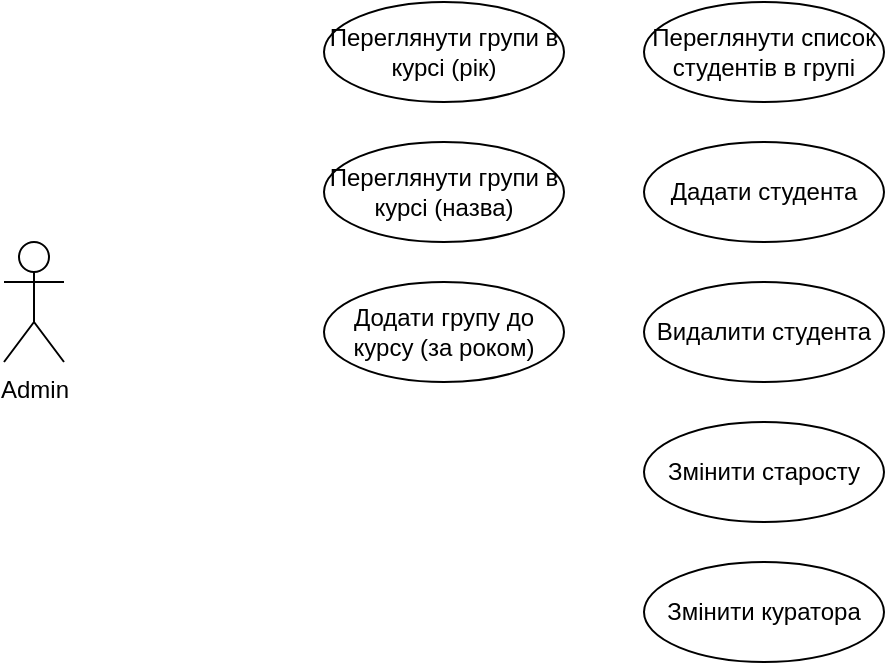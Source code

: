 <mxfile version="22.1.2" type="github">
  <diagram name="Сторінка-1" id="VwI4W98Nvbx0bP5Z6B8s">
    <mxGraphModel dx="1235" dy="655" grid="1" gridSize="10" guides="1" tooltips="1" connect="1" arrows="1" fold="1" page="1" pageScale="1" pageWidth="827" pageHeight="1169" math="0" shadow="0">
      <root>
        <mxCell id="0" />
        <mxCell id="1" parent="0" />
        <mxCell id="IJKT-Kv0TAyxdW4STO9X-1" value="Admin" style="shape=umlActor;verticalLabelPosition=bottom;verticalAlign=top;html=1;outlineConnect=0;" parent="1" vertex="1">
          <mxGeometry x="100" y="460" width="30" height="60" as="geometry" />
        </mxCell>
        <mxCell id="IJKT-Kv0TAyxdW4STO9X-2" value="Переглянути групи в курсі (назва)" style="ellipse;whiteSpace=wrap;html=1;" parent="1" vertex="1">
          <mxGeometry x="260" y="410" width="120" height="50" as="geometry" />
        </mxCell>
        <mxCell id="qdz7CaBH2GtUTGs7qD9A-1" value="Додати групу до курсу (за роком)" style="ellipse;whiteSpace=wrap;html=1;" vertex="1" parent="1">
          <mxGeometry x="260" y="480" width="120" height="50" as="geometry" />
        </mxCell>
        <mxCell id="qdz7CaBH2GtUTGs7qD9A-3" value="Переглянути групи в курсі (рік)" style="ellipse;whiteSpace=wrap;html=1;" vertex="1" parent="1">
          <mxGeometry x="260" y="340" width="120" height="50" as="geometry" />
        </mxCell>
        <mxCell id="qdz7CaBH2GtUTGs7qD9A-5" value="Змінити куратора" style="ellipse;whiteSpace=wrap;html=1;" vertex="1" parent="1">
          <mxGeometry x="420" y="620" width="120" height="50" as="geometry" />
        </mxCell>
        <mxCell id="qdz7CaBH2GtUTGs7qD9A-6" value="Дадати студента" style="ellipse;whiteSpace=wrap;html=1;" vertex="1" parent="1">
          <mxGeometry x="420" y="410" width="120" height="50" as="geometry" />
        </mxCell>
        <mxCell id="qdz7CaBH2GtUTGs7qD9A-7" value="Видалити студента" style="ellipse;whiteSpace=wrap;html=1;" vertex="1" parent="1">
          <mxGeometry x="420" y="480" width="120" height="50" as="geometry" />
        </mxCell>
        <mxCell id="qdz7CaBH2GtUTGs7qD9A-8" value="Переглянути список студентів в групі" style="ellipse;whiteSpace=wrap;html=1;" vertex="1" parent="1">
          <mxGeometry x="420" y="340" width="120" height="50" as="geometry" />
        </mxCell>
        <mxCell id="qdz7CaBH2GtUTGs7qD9A-9" value="Змінити старосту" style="ellipse;whiteSpace=wrap;html=1;" vertex="1" parent="1">
          <mxGeometry x="420" y="550" width="120" height="50" as="geometry" />
        </mxCell>
      </root>
    </mxGraphModel>
  </diagram>
</mxfile>
